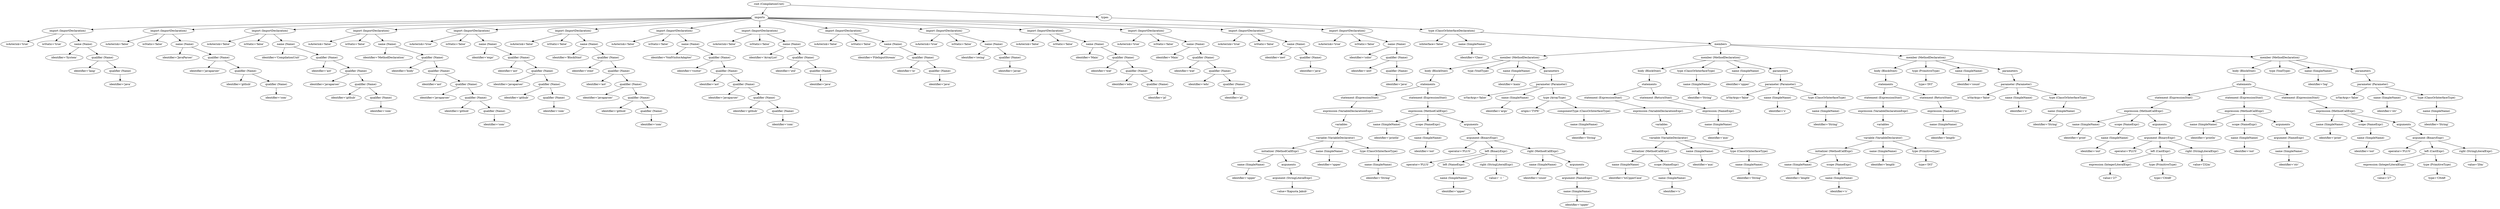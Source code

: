 digraph {
n0 [label="root (CompilationUnit)"];
n1 [label="imports"];
n0 -> n1;
n2 [label="import (ImportDeclaration)"];
n1 -> n2;
n3 [label="isAsterisk='true'"];
n2 -> n3;
n4 [label="isStatic='true'"];
n2 -> n4;
n5 [label="name (Name)"];
n2 -> n5;
n6 [label="identifier='System'"];
n5 -> n6;
n7 [label="qualifier (Name)"];
n5 -> n7;
n8 [label="identifier='lang'"];
n7 -> n8;
n9 [label="qualifier (Name)"];
n7 -> n9;
n10 [label="identifier='java'"];
n9 -> n10;
n11 [label="import (ImportDeclaration)"];
n1 -> n11;
n12 [label="isAsterisk='false'"];
n11 -> n12;
n13 [label="isStatic='false'"];
n11 -> n13;
n14 [label="name (Name)"];
n11 -> n14;
n15 [label="identifier='JavaParser'"];
n14 -> n15;
n16 [label="qualifier (Name)"];
n14 -> n16;
n17 [label="identifier='javaparser'"];
n16 -> n17;
n18 [label="qualifier (Name)"];
n16 -> n18;
n19 [label="identifier='github'"];
n18 -> n19;
n20 [label="qualifier (Name)"];
n18 -> n20;
n21 [label="identifier='com'"];
n20 -> n21;
n22 [label="import (ImportDeclaration)"];
n1 -> n22;
n23 [label="isAsterisk='false'"];
n22 -> n23;
n24 [label="isStatic='false'"];
n22 -> n24;
n25 [label="name (Name)"];
n22 -> n25;
n26 [label="identifier='CompilationUnit'"];
n25 -> n26;
n27 [label="qualifier (Name)"];
n25 -> n27;
n28 [label="identifier='ast'"];
n27 -> n28;
n29 [label="qualifier (Name)"];
n27 -> n29;
n30 [label="identifier='javaparser'"];
n29 -> n30;
n31 [label="qualifier (Name)"];
n29 -> n31;
n32 [label="identifier='github'"];
n31 -> n32;
n33 [label="qualifier (Name)"];
n31 -> n33;
n34 [label="identifier='com'"];
n33 -> n34;
n35 [label="import (ImportDeclaration)"];
n1 -> n35;
n36 [label="isAsterisk='false'"];
n35 -> n36;
n37 [label="isStatic='false'"];
n35 -> n37;
n38 [label="name (Name)"];
n35 -> n38;
n39 [label="identifier='MethodDeclaration'"];
n38 -> n39;
n40 [label="qualifier (Name)"];
n38 -> n40;
n41 [label="identifier='body'"];
n40 -> n41;
n42 [label="qualifier (Name)"];
n40 -> n42;
n43 [label="identifier='ast'"];
n42 -> n43;
n44 [label="qualifier (Name)"];
n42 -> n44;
n45 [label="identifier='javaparser'"];
n44 -> n45;
n46 [label="qualifier (Name)"];
n44 -> n46;
n47 [label="identifier='github'"];
n46 -> n47;
n48 [label="qualifier (Name)"];
n46 -> n48;
n49 [label="identifier='com'"];
n48 -> n49;
n50 [label="import (ImportDeclaration)"];
n1 -> n50;
n51 [label="isAsterisk='true'"];
n50 -> n51;
n52 [label="isStatic='false'"];
n50 -> n52;
n53 [label="name (Name)"];
n50 -> n53;
n54 [label="identifier='expr'"];
n53 -> n54;
n55 [label="qualifier (Name)"];
n53 -> n55;
n56 [label="identifier='ast'"];
n55 -> n56;
n57 [label="qualifier (Name)"];
n55 -> n57;
n58 [label="identifier='javaparser'"];
n57 -> n58;
n59 [label="qualifier (Name)"];
n57 -> n59;
n60 [label="identifier='github'"];
n59 -> n60;
n61 [label="qualifier (Name)"];
n59 -> n61;
n62 [label="identifier='com'"];
n61 -> n62;
n63 [label="import (ImportDeclaration)"];
n1 -> n63;
n64 [label="isAsterisk='false'"];
n63 -> n64;
n65 [label="isStatic='false'"];
n63 -> n65;
n66 [label="name (Name)"];
n63 -> n66;
n67 [label="identifier='BlockStmt'"];
n66 -> n67;
n68 [label="qualifier (Name)"];
n66 -> n68;
n69 [label="identifier='stmt'"];
n68 -> n69;
n70 [label="qualifier (Name)"];
n68 -> n70;
n71 [label="identifier='ast'"];
n70 -> n71;
n72 [label="qualifier (Name)"];
n70 -> n72;
n73 [label="identifier='javaparser'"];
n72 -> n73;
n74 [label="qualifier (Name)"];
n72 -> n74;
n75 [label="identifier='github'"];
n74 -> n75;
n76 [label="qualifier (Name)"];
n74 -> n76;
n77 [label="identifier='com'"];
n76 -> n77;
n78 [label="import (ImportDeclaration)"];
n1 -> n78;
n79 [label="isAsterisk='false'"];
n78 -> n79;
n80 [label="isStatic='false'"];
n78 -> n80;
n81 [label="name (Name)"];
n78 -> n81;
n82 [label="identifier='VoidVisitorAdapter'"];
n81 -> n82;
n83 [label="qualifier (Name)"];
n81 -> n83;
n84 [label="identifier='visitor'"];
n83 -> n84;
n85 [label="qualifier (Name)"];
n83 -> n85;
n86 [label="identifier='ast'"];
n85 -> n86;
n87 [label="qualifier (Name)"];
n85 -> n87;
n88 [label="identifier='javaparser'"];
n87 -> n88;
n89 [label="qualifier (Name)"];
n87 -> n89;
n90 [label="identifier='github'"];
n89 -> n90;
n91 [label="qualifier (Name)"];
n89 -> n91;
n92 [label="identifier='com'"];
n91 -> n92;
n93 [label="import (ImportDeclaration)"];
n1 -> n93;
n94 [label="isAsterisk='false'"];
n93 -> n94;
n95 [label="isStatic='false'"];
n93 -> n95;
n96 [label="name (Name)"];
n93 -> n96;
n97 [label="identifier='ArrayList'"];
n96 -> n97;
n98 [label="qualifier (Name)"];
n96 -> n98;
n99 [label="identifier='util'"];
n98 -> n99;
n100 [label="qualifier (Name)"];
n98 -> n100;
n101 [label="identifier='java'"];
n100 -> n101;
n102 [label="import (ImportDeclaration)"];
n1 -> n102;
n103 [label="isAsterisk='false'"];
n102 -> n103;
n104 [label="isStatic='false'"];
n102 -> n104;
n105 [label="name (Name)"];
n102 -> n105;
n106 [label="identifier='FileInputStream'"];
n105 -> n106;
n107 [label="qualifier (Name)"];
n105 -> n107;
n108 [label="identifier='io'"];
n107 -> n108;
n109 [label="qualifier (Name)"];
n107 -> n109;
n110 [label="identifier='java'"];
n109 -> n110;
n111 [label="import (ImportDeclaration)"];
n1 -> n111;
n112 [label="isAsterisk='true'"];
n111 -> n112;
n113 [label="isStatic='false'"];
n111 -> n113;
n114 [label="name (Name)"];
n111 -> n114;
n115 [label="identifier='swing'"];
n114 -> n115;
n116 [label="qualifier (Name)"];
n114 -> n116;
n117 [label="identifier='javax'"];
n116 -> n117;
n118 [label="import (ImportDeclaration)"];
n1 -> n118;
n119 [label="isAsterisk='false'"];
n118 -> n119;
n120 [label="isStatic='false'"];
n118 -> n120;
n121 [label="name (Name)"];
n118 -> n121;
n122 [label="identifier='Main'"];
n121 -> n122;
n123 [label="qualifier (Name)"];
n121 -> n123;
n124 [label="identifier='wat'"];
n123 -> n124;
n125 [label="qualifier (Name)"];
n123 -> n125;
n126 [label="identifier='edu'"];
n125 -> n126;
n127 [label="qualifier (Name)"];
n125 -> n127;
n128 [label="identifier='pl'"];
n127 -> n128;
n129 [label="import (ImportDeclaration)"];
n1 -> n129;
n130 [label="isAsterisk='true'"];
n129 -> n130;
n131 [label="isStatic='false'"];
n129 -> n131;
n132 [label="name (Name)"];
n129 -> n132;
n133 [label="identifier='Main'"];
n132 -> n133;
n134 [label="qualifier (Name)"];
n132 -> n134;
n135 [label="identifier='wat'"];
n134 -> n135;
n136 [label="qualifier (Name)"];
n134 -> n136;
n137 [label="identifier='edu'"];
n136 -> n137;
n138 [label="qualifier (Name)"];
n136 -> n138;
n139 [label="identifier='pl'"];
n138 -> n139;
n140 [label="import (ImportDeclaration)"];
n1 -> n140;
n141 [label="isAsterisk='true'"];
n140 -> n141;
n142 [label="isStatic='false'"];
n140 -> n142;
n143 [label="name (Name)"];
n140 -> n143;
n144 [label="identifier='awt'"];
n143 -> n144;
n145 [label="qualifier (Name)"];
n143 -> n145;
n146 [label="identifier='java'"];
n145 -> n146;
n147 [label="import (ImportDeclaration)"];
n1 -> n147;
n148 [label="isAsterisk='true'"];
n147 -> n148;
n149 [label="isStatic='false'"];
n147 -> n149;
n150 [label="name (Name)"];
n147 -> n150;
n151 [label="identifier='color'"];
n150 -> n151;
n152 [label="qualifier (Name)"];
n150 -> n152;
n153 [label="identifier='awt'"];
n152 -> n153;
n154 [label="qualifier (Name)"];
n152 -> n154;
n155 [label="identifier='java'"];
n154 -> n155;
n156 [label="types"];
n0 -> n156;
n157 [label="type (ClassOrInterfaceDeclaration)"];
n156 -> n157;
n158 [label="isInterface='false'"];
n157 -> n158;
n159 [label="name (SimpleName)"];
n157 -> n159;
n160 [label="identifier='Class'"];
n159 -> n160;
n161 [label="members"];
n157 -> n161;
n162 [label="member (MethodDeclaration)"];
n161 -> n162;
n163 [label="body (BlockStmt)"];
n162 -> n163;
n164 [label="statements"];
n163 -> n164;
n165 [label="statement (ExpressionStmt)"];
n164 -> n165;
n166 [label="expression (VariableDeclarationExpr)"];
n165 -> n166;
n167 [label="variables"];
n166 -> n167;
n168 [label="variable (VariableDeclarator)"];
n167 -> n168;
n169 [label="initializer (MethodCallExpr)"];
n168 -> n169;
n170 [label="name (SimpleName)"];
n169 -> n170;
n171 [label="identifier='upper'"];
n170 -> n171;
n172 [label="arguments"];
n169 -> n172;
n173 [label="argument (StringLiteralExpr)"];
n172 -> n173;
n174 [label="value='Kapusta Jakub'"];
n173 -> n174;
n175 [label="name (SimpleName)"];
n168 -> n175;
n176 [label="identifier='upper'"];
n175 -> n176;
n177 [label="type (ClassOrInterfaceType)"];
n168 -> n177;
n178 [label="name (SimpleName)"];
n177 -> n178;
n179 [label="identifier='String'"];
n178 -> n179;
n180 [label="statement (ExpressionStmt)"];
n164 -> n180;
n181 [label="expression (MethodCallExpr)"];
n180 -> n181;
n182 [label="name (SimpleName)"];
n181 -> n182;
n183 [label="identifier='println'"];
n182 -> n183;
n184 [label="scope (NameExpr)"];
n181 -> n184;
n185 [label="name (SimpleName)"];
n184 -> n185;
n186 [label="identifier='out'"];
n185 -> n186;
n187 [label="arguments"];
n181 -> n187;
n188 [label="argument (BinaryExpr)"];
n187 -> n188;
n189 [label="operator='PLUS'"];
n188 -> n189;
n190 [label="left (BinaryExpr)"];
n188 -> n190;
n191 [label="operator='PLUS'"];
n190 -> n191;
n192 [label="left (NameExpr)"];
n190 -> n192;
n193 [label="name (SimpleName)"];
n192 -> n193;
n194 [label="identifier='upper'"];
n193 -> n194;
n195 [label="right (StringLiteralExpr)"];
n190 -> n195;
n196 [label="value=' = '"];
n195 -> n196;
n197 [label="right (MethodCallExpr)"];
n188 -> n197;
n198 [label="name (SimpleName)"];
n197 -> n198;
n199 [label="identifier='count'"];
n198 -> n199;
n200 [label="arguments"];
n197 -> n200;
n201 [label="argument (NameExpr)"];
n200 -> n201;
n202 [label="name (SimpleName)"];
n201 -> n202;
n203 [label="identifier='upper'"];
n202 -> n203;
n204 [label="type (VoidType)"];
n162 -> n204;
n205 [label="name (SimpleName)"];
n162 -> n205;
n206 [label="identifier='main'"];
n205 -> n206;
n207 [label="parameters"];
n162 -> n207;
n208 [label="parameter (Parameter)"];
n207 -> n208;
n209 [label="isVarArgs='false'"];
n208 -> n209;
n210 [label="name (SimpleName)"];
n208 -> n210;
n211 [label="identifier='args'"];
n210 -> n211;
n212 [label="type (ArrayType)"];
n208 -> n212;
n213 [label="origin='TYPE'"];
n212 -> n213;
n214 [label="componentType (ClassOrInterfaceType)"];
n212 -> n214;
n215 [label="name (SimpleName)"];
n214 -> n215;
n216 [label="identifier='String'"];
n215 -> n216;
n217 [label="member (MethodDeclaration)"];
n161 -> n217;
n218 [label="body (BlockStmt)"];
n217 -> n218;
n219 [label="statements"];
n218 -> n219;
n220 [label="statement (ExpressionStmt)"];
n219 -> n220;
n221 [label="expression (VariableDeclarationExpr)"];
n220 -> n221;
n222 [label="variables"];
n221 -> n222;
n223 [label="variable (VariableDeclarator)"];
n222 -> n223;
n224 [label="initializer (MethodCallExpr)"];
n223 -> n224;
n225 [label="name (SimpleName)"];
n224 -> n225;
n226 [label="identifier='toUpperCase'"];
n225 -> n226;
n227 [label="scope (NameExpr)"];
n224 -> n227;
n228 [label="name (SimpleName)"];
n227 -> n228;
n229 [label="identifier='s'"];
n228 -> n229;
n230 [label="name (SimpleName)"];
n223 -> n230;
n231 [label="identifier='aux'"];
n230 -> n231;
n232 [label="type (ClassOrInterfaceType)"];
n223 -> n232;
n233 [label="name (SimpleName)"];
n232 -> n233;
n234 [label="identifier='String'"];
n233 -> n234;
n235 [label="statement (ReturnStmt)"];
n219 -> n235;
n236 [label="expression (NameExpr)"];
n235 -> n236;
n237 [label="name (SimpleName)"];
n236 -> n237;
n238 [label="identifier='aux'"];
n237 -> n238;
n239 [label="type (ClassOrInterfaceType)"];
n217 -> n239;
n240 [label="name (SimpleName)"];
n239 -> n240;
n241 [label="identifier='String'"];
n240 -> n241;
n242 [label="name (SimpleName)"];
n217 -> n242;
n243 [label="identifier='upper'"];
n242 -> n243;
n244 [label="parameters"];
n217 -> n244;
n245 [label="parameter (Parameter)"];
n244 -> n245;
n246 [label="isVarArgs='false'"];
n245 -> n246;
n247 [label="name (SimpleName)"];
n245 -> n247;
n248 [label="identifier='s'"];
n247 -> n248;
n249 [label="type (ClassOrInterfaceType)"];
n245 -> n249;
n250 [label="name (SimpleName)"];
n249 -> n250;
n251 [label="identifier='String'"];
n250 -> n251;
n252 [label="member (MethodDeclaration)"];
n161 -> n252;
n253 [label="body (BlockStmt)"];
n252 -> n253;
n254 [label="statements"];
n253 -> n254;
n255 [label="statement (ExpressionStmt)"];
n254 -> n255;
n256 [label="expression (VariableDeclarationExpr)"];
n255 -> n256;
n257 [label="variables"];
n256 -> n257;
n258 [label="variable (VariableDeclarator)"];
n257 -> n258;
n259 [label="initializer (MethodCallExpr)"];
n258 -> n259;
n260 [label="name (SimpleName)"];
n259 -> n260;
n261 [label="identifier='length'"];
n260 -> n261;
n262 [label="scope (NameExpr)"];
n259 -> n262;
n263 [label="name (SimpleName)"];
n262 -> n263;
n264 [label="identifier='s'"];
n263 -> n264;
n265 [label="name (SimpleName)"];
n258 -> n265;
n266 [label="identifier='length'"];
n265 -> n266;
n267 [label="type (PrimitiveType)"];
n258 -> n267;
n268 [label="type='INT'"];
n267 -> n268;
n269 [label="statement (ReturnStmt)"];
n254 -> n269;
n270 [label="expression (NameExpr)"];
n269 -> n270;
n271 [label="name (SimpleName)"];
n270 -> n271;
n272 [label="identifier='length'"];
n271 -> n272;
n273 [label="type (PrimitiveType)"];
n252 -> n273;
n274 [label="type='INT'"];
n273 -> n274;
n275 [label="name (SimpleName)"];
n252 -> n275;
n276 [label="identifier='count'"];
n275 -> n276;
n277 [label="parameters"];
n252 -> n277;
n278 [label="parameter (Parameter)"];
n277 -> n278;
n279 [label="isVarArgs='false'"];
n278 -> n279;
n280 [label="name (SimpleName)"];
n278 -> n280;
n281 [label="identifier='s'"];
n280 -> n281;
n282 [label="type (ClassOrInterfaceType)"];
n278 -> n282;
n283 [label="name (SimpleName)"];
n282 -> n283;
n284 [label="identifier='String'"];
n283 -> n284;
n285 [label="member (MethodDeclaration)"];
n161 -> n285;
n286 [label="body (BlockStmt)"];
n285 -> n286;
n287 [label="statements"];
n286 -> n287;
n288 [label="statement (ExpressionStmt)"];
n287 -> n288;
n289 [label="expression (MethodCallExpr)"];
n288 -> n289;
n290 [label="name (SimpleName)"];
n289 -> n290;
n291 [label="identifier='print'"];
n290 -> n291;
n292 [label="scope (NameExpr)"];
n289 -> n292;
n293 [label="name (SimpleName)"];
n292 -> n293;
n294 [label="identifier='out'"];
n293 -> n294;
n295 [label="arguments"];
n289 -> n295;
n296 [label="argument (BinaryExpr)"];
n295 -> n296;
n297 [label="operator='PLUS'"];
n296 -> n297;
n298 [label="left (CastExpr)"];
n296 -> n298;
n299 [label="expression (IntegerLiteralExpr)"];
n298 -> n299;
n300 [label="value='27'"];
n299 -> n300;
n301 [label="type (PrimitiveType)"];
n298 -> n301;
n302 [label="type='CHAR'"];
n301 -> n302;
n303 [label="right (StringLiteralExpr)"];
n296 -> n303;
n304 [label="value='[32m'"];
n303 -> n304;
n305 [label="statement (ExpressionStmt)"];
n287 -> n305;
n306 [label="expression (MethodCallExpr)"];
n305 -> n306;
n307 [label="name (SimpleName)"];
n306 -> n307;
n308 [label="identifier='println'"];
n307 -> n308;
n309 [label="scope (NameExpr)"];
n306 -> n309;
n310 [label="name (SimpleName)"];
n309 -> n310;
n311 [label="identifier='out'"];
n310 -> n311;
n312 [label="arguments"];
n306 -> n312;
n313 [label="argument (NameExpr)"];
n312 -> n313;
n314 [label="name (SimpleName)"];
n313 -> n314;
n315 [label="identifier='str'"];
n314 -> n315;
n316 [label="statement (ExpressionStmt)"];
n287 -> n316;
n317 [label="expression (MethodCallExpr)"];
n316 -> n317;
n318 [label="name (SimpleName)"];
n317 -> n318;
n319 [label="identifier='print'"];
n318 -> n319;
n320 [label="scope (NameExpr)"];
n317 -> n320;
n321 [label="name (SimpleName)"];
n320 -> n321;
n322 [label="identifier='out'"];
n321 -> n322;
n323 [label="arguments"];
n317 -> n323;
n324 [label="argument (BinaryExpr)"];
n323 -> n324;
n325 [label="operator='PLUS'"];
n324 -> n325;
n326 [label="left (CastExpr)"];
n324 -> n326;
n327 [label="expression (IntegerLiteralExpr)"];
n326 -> n327;
n328 [label="value='27'"];
n327 -> n328;
n329 [label="type (PrimitiveType)"];
n326 -> n329;
n330 [label="type='CHAR'"];
n329 -> n330;
n331 [label="right (StringLiteralExpr)"];
n324 -> n331;
n332 [label="value='[0m'"];
n331 -> n332;
n333 [label="type (VoidType)"];
n285 -> n333;
n334 [label="name (SimpleName)"];
n285 -> n334;
n335 [label="identifier='log'"];
n334 -> n335;
n336 [label="parameters"];
n285 -> n336;
n337 [label="parameter (Parameter)"];
n336 -> n337;
n338 [label="isVarArgs='false'"];
n337 -> n338;
n339 [label="name (SimpleName)"];
n337 -> n339;
n340 [label="identifier='str'"];
n339 -> n340;
n341 [label="type (ClassOrInterfaceType)"];
n337 -> n341;
n342 [label="name (SimpleName)"];
n341 -> n342;
n343 [label="identifier='String'"];
n342 -> n343;
}